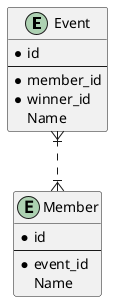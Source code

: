 @startuml

entity Event {
  *id
  --
  *member_id
  *winner_id
  Name
}

entity Member {
  *id
  --
  *event_id
  Name
}

Event }|..|{ Member

@enduml
